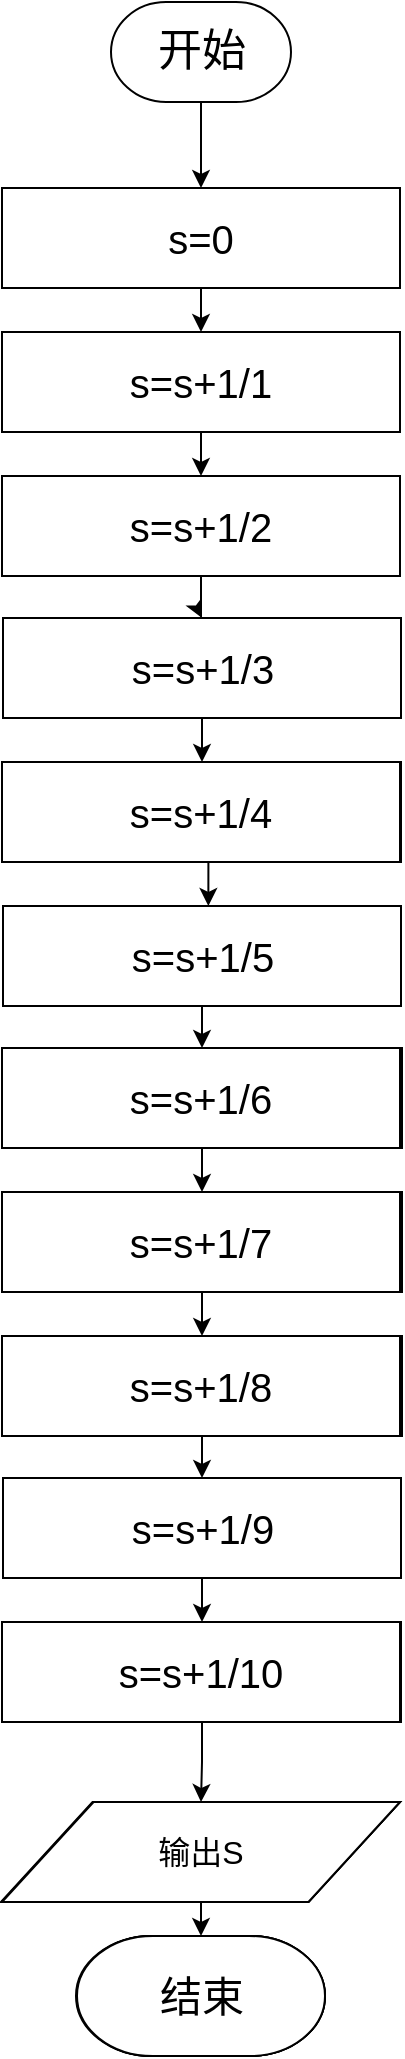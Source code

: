 <mxfile version="13.6.2" type="device"><diagram id="nmpBjX0gY-kEa16PljFE" name="第 1 页"><mxGraphModel dx="1086" dy="1805" grid="1" gridSize="10" guides="1" tooltips="1" connect="1" arrows="1" fold="1" page="1" pageScale="1" pageWidth="827" pageHeight="1169" math="0" shadow="0"><root><mxCell id="0"/><mxCell id="1" parent="0"/><mxCell id="LJeo-2yMlyptewPAFwho-3" style="edgeStyle=orthogonalEdgeStyle;rounded=0;orthogonalLoop=1;jettySize=auto;html=1;exitX=0.5;exitY=1;exitDx=0;exitDy=0;exitPerimeter=0;entryX=0.5;entryY=0;entryDx=0;entryDy=0;" edge="1" parent="1" source="KR5DPj79Dsc6HrLwH6L5-10" target="KR5DPj79Dsc6HrLwH6L5-12"><mxGeometry relative="1" as="geometry"/></mxCell><mxCell id="KR5DPj79Dsc6HrLwH6L5-10" value="&lt;font style=&quot;font-size: 22px&quot;&gt;开始&lt;/font&gt;" style="strokeWidth=1;html=1;shape=mxgraph.flowchart.terminator;whiteSpace=wrap;" parent="1" vertex="1"><mxGeometry x="368.5" y="-1080" width="90" height="50" as="geometry"/></mxCell><mxCell id="KR5DPj79Dsc6HrLwH6L5-32" style="edgeStyle=orthogonalEdgeStyle;rounded=0;orthogonalLoop=1;jettySize=auto;html=1;exitX=0.5;exitY=1;exitDx=0;exitDy=0;entryX=0.5;entryY=0;entryDx=0;entryDy=0;strokeWidth=1;" parent="1" source="KR5DPj79Dsc6HrLwH6L5-12" target="KR5DPj79Dsc6HrLwH6L5-14" edge="1"><mxGeometry relative="1" as="geometry"/></mxCell><mxCell id="KR5DPj79Dsc6HrLwH6L5-12" value="&lt;span style=&quot;font-size: 20px&quot;&gt;s=0&lt;/span&gt;" style="rounded=0;whiteSpace=wrap;html=1;absoluteArcSize=1;arcSize=14;strokeWidth=1;" parent="1" vertex="1"><mxGeometry x="314" y="-987" width="199" height="50" as="geometry"/></mxCell><mxCell id="KR5DPj79Dsc6HrLwH6L5-33" style="edgeStyle=orthogonalEdgeStyle;rounded=0;orthogonalLoop=1;jettySize=auto;html=1;exitX=0.5;exitY=1;exitDx=0;exitDy=0;entryX=0.5;entryY=0;entryDx=0;entryDy=0;strokeWidth=1;" parent="1" source="KR5DPj79Dsc6HrLwH6L5-14" target="KR5DPj79Dsc6HrLwH6L5-15" edge="1"><mxGeometry relative="1" as="geometry"/></mxCell><mxCell id="KR5DPj79Dsc6HrLwH6L5-14" value="&lt;span style=&quot;font-size: 20px&quot;&gt;s=s+1/1&lt;/span&gt;" style="rounded=0;whiteSpace=wrap;html=1;absoluteArcSize=1;arcSize=14;strokeWidth=1;" parent="1" vertex="1"><mxGeometry x="314" y="-915" width="199" height="50" as="geometry"/></mxCell><mxCell id="KR5DPj79Dsc6HrLwH6L5-36" style="edgeStyle=orthogonalEdgeStyle;rounded=0;orthogonalLoop=1;jettySize=auto;html=1;exitX=0.5;exitY=1;exitDx=0;exitDy=0;strokeWidth=1;" parent="1" source="KR5DPj79Dsc6HrLwH6L5-15" target="KR5DPj79Dsc6HrLwH6L5-18" edge="1"><mxGeometry relative="1" as="geometry"/></mxCell><mxCell id="KR5DPj79Dsc6HrLwH6L5-15" value="&lt;span style=&quot;font-size: 20px&quot;&gt;s=s+1/2&lt;/span&gt;" style="rounded=0;whiteSpace=wrap;html=1;absoluteArcSize=1;arcSize=14;strokeWidth=1;" parent="1" vertex="1"><mxGeometry x="314" y="-843" width="199" height="50" as="geometry"/></mxCell><mxCell id="KR5DPj79Dsc6HrLwH6L5-37" style="edgeStyle=orthogonalEdgeStyle;rounded=0;orthogonalLoop=1;jettySize=auto;html=1;exitX=0.5;exitY=1;exitDx=0;exitDy=0;entryX=0.5;entryY=0;entryDx=0;entryDy=0;strokeWidth=1;" parent="1" source="KR5DPj79Dsc6HrLwH6L5-18" target="KR5DPj79Dsc6HrLwH6L5-19" edge="1"><mxGeometry relative="1" as="geometry"/></mxCell><mxCell id="KR5DPj79Dsc6HrLwH6L5-18" value="&lt;span style=&quot;font-size: 20px&quot;&gt;s=s+1/3&lt;/span&gt;" style="rounded=0;whiteSpace=wrap;html=1;absoluteArcSize=1;arcSize=14;strokeWidth=1;" parent="1" vertex="1"><mxGeometry x="314.5" y="-772" width="199" height="50" as="geometry"/></mxCell><mxCell id="KR5DPj79Dsc6HrLwH6L5-38" style="edgeStyle=orthogonalEdgeStyle;rounded=0;orthogonalLoop=1;jettySize=auto;html=1;exitX=0.5;exitY=1;exitDx=0;exitDy=0;entryX=0.516;entryY=0;entryDx=0;entryDy=0;entryPerimeter=0;strokeWidth=1;" parent="1" source="KR5DPj79Dsc6HrLwH6L5-19" target="KR5DPj79Dsc6HrLwH6L5-20" edge="1"><mxGeometry relative="1" as="geometry"><mxPoint x="414" y="-650" as="targetPoint"/></mxGeometry></mxCell><mxCell id="KR5DPj79Dsc6HrLwH6L5-19" value="&lt;span style=&quot;font-size: 20px&quot;&gt;s=s+1/4&lt;/span&gt;" style="rounded=0;whiteSpace=wrap;html=1;absoluteArcSize=1;arcSize=14;strokeWidth=1;" parent="1" vertex="1"><mxGeometry x="314.5" y="-700" width="199" height="50" as="geometry"/></mxCell><mxCell id="KR5DPj79Dsc6HrLwH6L5-39" style="edgeStyle=orthogonalEdgeStyle;rounded=0;orthogonalLoop=1;jettySize=auto;html=1;exitX=0.5;exitY=1;exitDx=0;exitDy=0;entryX=0.5;entryY=0;entryDx=0;entryDy=0;strokeWidth=1;" parent="1" source="KR5DPj79Dsc6HrLwH6L5-20" target="KR5DPj79Dsc6HrLwH6L5-23" edge="1"><mxGeometry relative="1" as="geometry"/></mxCell><mxCell id="KR5DPj79Dsc6HrLwH6L5-20" value="&lt;span style=&quot;font-size: 20px&quot;&gt;s=s+1/5&lt;/span&gt;" style="rounded=0;whiteSpace=wrap;html=1;absoluteArcSize=1;arcSize=14;strokeWidth=1;" parent="1" vertex="1"><mxGeometry x="314.5" y="-628" width="199" height="50" as="geometry"/></mxCell><mxCell id="KR5DPj79Dsc6HrLwH6L5-42" style="edgeStyle=orthogonalEdgeStyle;rounded=0;orthogonalLoop=1;jettySize=auto;html=1;exitX=0.5;exitY=1;exitDx=0;exitDy=0;entryX=0.5;entryY=0;entryDx=0;entryDy=0;strokeWidth=1;" parent="1" source="KR5DPj79Dsc6HrLwH6L5-21" target="KR5DPj79Dsc6HrLwH6L5-25" edge="1"><mxGeometry relative="1" as="geometry"/></mxCell><mxCell id="KR5DPj79Dsc6HrLwH6L5-21" value="&lt;span style=&quot;font-size: 20px&quot;&gt;s=s+1/8&lt;/span&gt;" style="rounded=0;whiteSpace=wrap;html=1;absoluteArcSize=1;arcSize=14;strokeWidth=1;" parent="1" vertex="1"><mxGeometry x="314.5" y="-413" width="199" height="50" as="geometry"/></mxCell><mxCell id="KR5DPj79Dsc6HrLwH6L5-41" style="edgeStyle=orthogonalEdgeStyle;rounded=0;orthogonalLoop=1;jettySize=auto;html=1;exitX=0.5;exitY=1;exitDx=0;exitDy=0;entryX=0.5;entryY=0;entryDx=0;entryDy=0;strokeWidth=1;" parent="1" source="KR5DPj79Dsc6HrLwH6L5-22" target="KR5DPj79Dsc6HrLwH6L5-21" edge="1"><mxGeometry relative="1" as="geometry"/></mxCell><mxCell id="KR5DPj79Dsc6HrLwH6L5-22" value="&lt;span style=&quot;font-size: 20px&quot;&gt;s=s+1/7&lt;/span&gt;" style="rounded=0;whiteSpace=wrap;html=1;absoluteArcSize=1;arcSize=14;strokeWidth=1;" parent="1" vertex="1"><mxGeometry x="314.5" y="-485" width="199" height="50" as="geometry"/></mxCell><mxCell id="KR5DPj79Dsc6HrLwH6L5-40" style="edgeStyle=orthogonalEdgeStyle;rounded=0;orthogonalLoop=1;jettySize=auto;html=1;exitX=0.5;exitY=1;exitDx=0;exitDy=0;entryX=0.5;entryY=0;entryDx=0;entryDy=0;strokeWidth=1;" parent="1" source="KR5DPj79Dsc6HrLwH6L5-23" target="KR5DPj79Dsc6HrLwH6L5-22" edge="1"><mxGeometry relative="1" as="geometry"/></mxCell><mxCell id="KR5DPj79Dsc6HrLwH6L5-23" value="&lt;span style=&quot;font-size: 20px&quot;&gt;s=s+1/6&lt;/span&gt;" style="rounded=0;whiteSpace=wrap;html=1;absoluteArcSize=1;arcSize=14;strokeWidth=1;" parent="1" vertex="1"><mxGeometry x="314.5" y="-557" width="199" height="50" as="geometry"/></mxCell><mxCell id="LJeo-2yMlyptewPAFwho-4" style="edgeStyle=orthogonalEdgeStyle;rounded=0;orthogonalLoop=1;jettySize=auto;html=1;exitX=0.5;exitY=1;exitDx=0;exitDy=0;entryX=0.5;entryY=0;entryDx=0;entryDy=0;" edge="1" parent="1" source="KR5DPj79Dsc6HrLwH6L5-24" target="KR5DPj79Dsc6HrLwH6L5-28"><mxGeometry relative="1" as="geometry"/></mxCell><mxCell id="KR5DPj79Dsc6HrLwH6L5-24" value="&lt;span style=&quot;font-size: 20px&quot;&gt;s=s+1/10&lt;/span&gt;" style="rounded=0;whiteSpace=wrap;html=1;absoluteArcSize=1;arcSize=14;strokeWidth=1;" parent="1" vertex="1"><mxGeometry x="314.5" y="-270" width="199" height="50" as="geometry"/></mxCell><mxCell id="KR5DPj79Dsc6HrLwH6L5-43" style="edgeStyle=orthogonalEdgeStyle;rounded=0;orthogonalLoop=1;jettySize=auto;html=1;exitX=0.5;exitY=1;exitDx=0;exitDy=0;entryX=0.5;entryY=0;entryDx=0;entryDy=0;strokeWidth=1;" parent="1" source="KR5DPj79Dsc6HrLwH6L5-25" target="KR5DPj79Dsc6HrLwH6L5-24" edge="1"><mxGeometry relative="1" as="geometry"/></mxCell><mxCell id="KR5DPj79Dsc6HrLwH6L5-25" value="&lt;span style=&quot;font-size: 20px&quot;&gt;s=s+1/9&lt;/span&gt;" style="rounded=0;whiteSpace=wrap;html=1;absoluteArcSize=1;arcSize=14;strokeWidth=1;" parent="1" vertex="1"><mxGeometry x="314.5" y="-342" width="199" height="50" as="geometry"/></mxCell><mxCell id="KR5DPj79Dsc6HrLwH6L5-35" style="edgeStyle=orthogonalEdgeStyle;rounded=0;orthogonalLoop=1;jettySize=auto;html=1;exitX=0.5;exitY=1;exitDx=0;exitDy=0;entryX=0.5;entryY=0;entryDx=0;entryDy=0;entryPerimeter=0;" parent="1" source="KR5DPj79Dsc6HrLwH6L5-28" target="KR5DPj79Dsc6HrLwH6L5-29" edge="1"><mxGeometry relative="1" as="geometry"/></mxCell><mxCell id="KR5DPj79Dsc6HrLwH6L5-28" value="&lt;span style=&quot;font-size: 16px&quot;&gt;输出S&lt;/span&gt;" style="shape=parallelogram;html=1;strokeWidth=1;perimeter=parallelogramPerimeter;whiteSpace=wrap;rounded=0;arcSize=12;size=0.23;" parent="1" vertex="1"><mxGeometry x="314" y="-180" width="199" height="50" as="geometry"/></mxCell><mxCell id="KR5DPj79Dsc6HrLwH6L5-29" value="&lt;font style=&quot;font-size: 21px&quot;&gt;结束&lt;/font&gt;" style="strokeWidth=1;html=1;shape=mxgraph.flowchart.terminator;whiteSpace=wrap;" parent="1" vertex="1"><mxGeometry x="351.5" y="-113" width="124" height="60" as="geometry"/></mxCell><mxCell id="LJeo-2yMlyptewPAFwho-5" value="&lt;font style=&quot;font-size: 21px&quot;&gt;结束&lt;/font&gt;" style="strokeWidth=1;html=1;shape=mxgraph.flowchart.terminator;whiteSpace=wrap;" vertex="1" parent="1"><mxGeometry x="351" y="-113" width="124" height="60" as="geometry"/></mxCell><mxCell id="LJeo-2yMlyptewPAFwho-6" value="&lt;span style=&quot;font-size: 16px&quot;&gt;输出S&lt;/span&gt;" style="shape=parallelogram;html=1;strokeWidth=1;perimeter=parallelogramPerimeter;whiteSpace=wrap;rounded=0;arcSize=12;size=0.23;" vertex="1" parent="1"><mxGeometry x="313.5" y="-180" width="199" height="50" as="geometry"/></mxCell><mxCell id="LJeo-2yMlyptewPAFwho-7" value="&lt;span style=&quot;font-size: 20px&quot;&gt;s=s+1/10&lt;/span&gt;" style="rounded=0;whiteSpace=wrap;html=1;absoluteArcSize=1;arcSize=14;strokeWidth=1;" vertex="1" parent="1"><mxGeometry x="314" y="-270" width="199" height="50" as="geometry"/></mxCell><mxCell id="LJeo-2yMlyptewPAFwho-8" value="&lt;font style=&quot;font-size: 21px&quot;&gt;结束&lt;/font&gt;" style="strokeWidth=1;html=1;shape=mxgraph.flowchart.terminator;whiteSpace=wrap;" vertex="1" parent="1"><mxGeometry x="351.5" y="-113" width="124" height="60" as="geometry"/></mxCell><mxCell id="LJeo-2yMlyptewPAFwho-9" value="&lt;span style=&quot;font-size: 16px&quot;&gt;输出S&lt;/span&gt;" style="shape=parallelogram;html=1;strokeWidth=1;perimeter=parallelogramPerimeter;whiteSpace=wrap;rounded=0;arcSize=12;size=0.23;" vertex="1" parent="1"><mxGeometry x="314" y="-180" width="199" height="50" as="geometry"/></mxCell><mxCell id="LJeo-2yMlyptewPAFwho-10" value="&lt;span style=&quot;font-size: 20px&quot;&gt;s=s+1/10&lt;/span&gt;" style="rounded=0;whiteSpace=wrap;html=1;absoluteArcSize=1;arcSize=14;strokeWidth=1;" vertex="1" parent="1"><mxGeometry x="314.5" y="-270" width="199" height="50" as="geometry"/></mxCell><mxCell id="LJeo-2yMlyptewPAFwho-11" value="&lt;span style=&quot;font-size: 20px&quot;&gt;s=s+1/8&lt;/span&gt;" style="rounded=0;whiteSpace=wrap;html=1;absoluteArcSize=1;arcSize=14;strokeWidth=1;" vertex="1" parent="1"><mxGeometry x="315" y="-413" width="199" height="50" as="geometry"/></mxCell><mxCell id="LJeo-2yMlyptewPAFwho-12" value="&lt;span style=&quot;font-size: 20px&quot;&gt;s=s+1/7&lt;/span&gt;" style="rounded=0;whiteSpace=wrap;html=1;absoluteArcSize=1;arcSize=14;strokeWidth=1;" vertex="1" parent="1"><mxGeometry x="315" y="-485" width="199" height="50" as="geometry"/></mxCell><mxCell id="LJeo-2yMlyptewPAFwho-13" value="&lt;span style=&quot;font-size: 20px&quot;&gt;s=s+1/6&lt;/span&gt;" style="rounded=0;whiteSpace=wrap;html=1;absoluteArcSize=1;arcSize=14;strokeWidth=1;" vertex="1" parent="1"><mxGeometry x="315" y="-557" width="199" height="50" as="geometry"/></mxCell><mxCell id="LJeo-2yMlyptewPAFwho-14" value="&lt;font style=&quot;font-size: 21px&quot;&gt;结束&lt;/font&gt;" style="strokeWidth=1;html=1;shape=mxgraph.flowchart.terminator;whiteSpace=wrap;" vertex="1" parent="1"><mxGeometry x="351.5" y="-113" width="124" height="60" as="geometry"/></mxCell><mxCell id="LJeo-2yMlyptewPAFwho-15" value="&lt;span style=&quot;font-size: 16px&quot;&gt;输出S&lt;/span&gt;" style="shape=parallelogram;html=1;strokeWidth=1;perimeter=parallelogramPerimeter;whiteSpace=wrap;rounded=0;arcSize=12;size=0.23;" vertex="1" parent="1"><mxGeometry x="314" y="-180" width="199" height="50" as="geometry"/></mxCell><mxCell id="LJeo-2yMlyptewPAFwho-16" value="&lt;span style=&quot;font-size: 20px&quot;&gt;s=s+1/10&lt;/span&gt;" style="rounded=0;whiteSpace=wrap;html=1;absoluteArcSize=1;arcSize=14;strokeWidth=1;" vertex="1" parent="1"><mxGeometry x="314" y="-270" width="199" height="50" as="geometry"/></mxCell><mxCell id="LJeo-2yMlyptewPAFwho-17" value="&lt;span style=&quot;font-size: 20px&quot;&gt;s=s+1/8&lt;/span&gt;" style="rounded=0;whiteSpace=wrap;html=1;absoluteArcSize=1;arcSize=14;strokeWidth=1;" vertex="1" parent="1"><mxGeometry x="314" y="-413" width="199" height="50" as="geometry"/></mxCell><mxCell id="LJeo-2yMlyptewPAFwho-18" value="&lt;span style=&quot;font-size: 20px&quot;&gt;s=s+1/7&lt;/span&gt;" style="rounded=0;whiteSpace=wrap;html=1;absoluteArcSize=1;arcSize=14;strokeWidth=1;" vertex="1" parent="1"><mxGeometry x="314" y="-485" width="199" height="50" as="geometry"/></mxCell><mxCell id="LJeo-2yMlyptewPAFwho-19" value="&lt;span style=&quot;font-size: 20px&quot;&gt;s=s+1/6&lt;/span&gt;" style="rounded=0;whiteSpace=wrap;html=1;absoluteArcSize=1;arcSize=14;strokeWidth=1;" vertex="1" parent="1"><mxGeometry x="314" y="-557" width="199" height="50" as="geometry"/></mxCell><mxCell id="LJeo-2yMlyptewPAFwho-20" value="&lt;span style=&quot;font-size: 20px&quot;&gt;s=s+1/4&lt;/span&gt;" style="rounded=0;whiteSpace=wrap;html=1;absoluteArcSize=1;arcSize=14;strokeWidth=1;" vertex="1" parent="1"><mxGeometry x="314" y="-700" width="199" height="50" as="geometry"/></mxCell></root></mxGraphModel></diagram></mxfile>